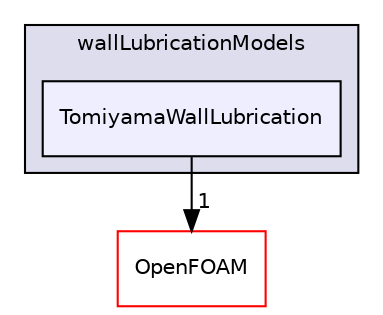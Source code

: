 digraph "src/phaseSystemModels/reactingEulerFoam/interfacialModels/wallLubricationModels/TomiyamaWallLubrication" {
  bgcolor=transparent;
  compound=true
  node [ fontsize="10", fontname="Helvetica"];
  edge [ labelfontsize="10", labelfontname="Helvetica"];
  subgraph clusterdir_d0b28b2a7b033db7a6a83b34c88586b1 {
    graph [ bgcolor="#ddddee", pencolor="black", label="wallLubricationModels" fontname="Helvetica", fontsize="10", URL="dir_d0b28b2a7b033db7a6a83b34c88586b1.html"]
  dir_150def401838cd0712f8b01a3497571c [shape=box, label="TomiyamaWallLubrication", style="filled", fillcolor="#eeeeff", pencolor="black", URL="dir_150def401838cd0712f8b01a3497571c.html"];
  }
  dir_c5473ff19b20e6ec4dfe5c310b3778a8 [shape=box label="OpenFOAM" color="red" URL="dir_c5473ff19b20e6ec4dfe5c310b3778a8.html"];
  dir_150def401838cd0712f8b01a3497571c->dir_c5473ff19b20e6ec4dfe5c310b3778a8 [headlabel="1", labeldistance=1.5 headhref="dir_003195_002151.html"];
}
